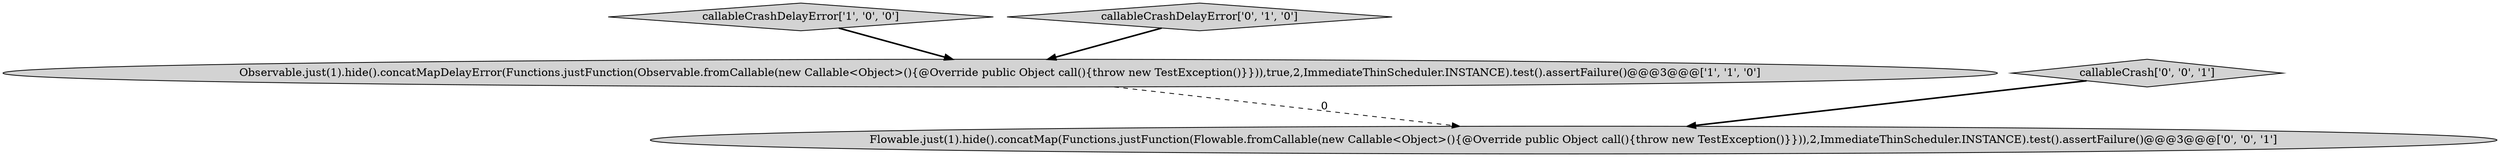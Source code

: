 digraph {
1 [style = filled, label = "callableCrashDelayError['1', '0', '0']", fillcolor = lightgray, shape = diamond image = "AAA0AAABBB1BBB"];
3 [style = filled, label = "Flowable.just(1).hide().concatMap(Functions.justFunction(Flowable.fromCallable(new Callable<Object>(){@Override public Object call(){throw new TestException()}})),2,ImmediateThinScheduler.INSTANCE).test().assertFailure()@@@3@@@['0', '0', '1']", fillcolor = lightgray, shape = ellipse image = "AAA0AAABBB3BBB"];
4 [style = filled, label = "callableCrash['0', '0', '1']", fillcolor = lightgray, shape = diamond image = "AAA0AAABBB3BBB"];
0 [style = filled, label = "Observable.just(1).hide().concatMapDelayError(Functions.justFunction(Observable.fromCallable(new Callable<Object>(){@Override public Object call(){throw new TestException()}})),true,2,ImmediateThinScheduler.INSTANCE).test().assertFailure()@@@3@@@['1', '1', '0']", fillcolor = lightgray, shape = ellipse image = "AAA0AAABBB1BBB"];
2 [style = filled, label = "callableCrashDelayError['0', '1', '0']", fillcolor = lightgray, shape = diamond image = "AAA0AAABBB2BBB"];
2->0 [style = bold, label=""];
0->3 [style = dashed, label="0"];
4->3 [style = bold, label=""];
1->0 [style = bold, label=""];
}
